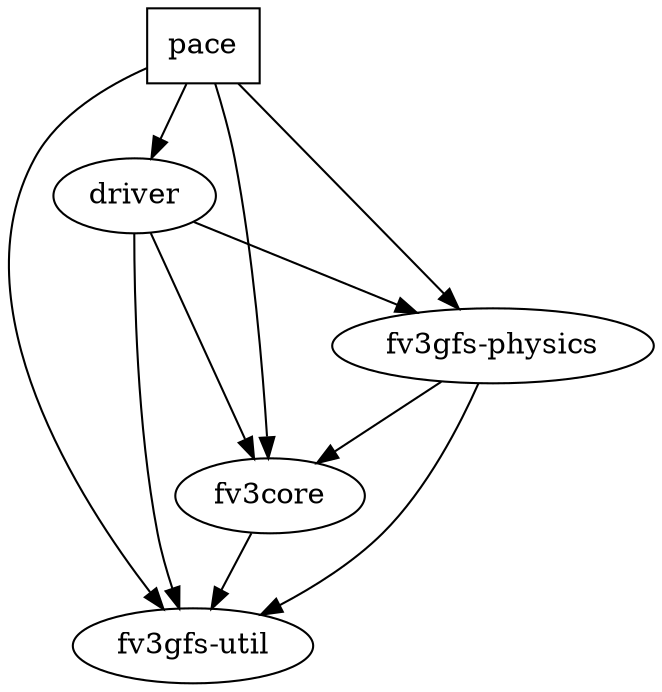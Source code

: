 # this dotfile is used as a reference source for project dependencies
# each folder entry must have a "label" equal to its directory name
#
# If you update this file, please re-generate the svg with `make dependencies.svg`
# and commit it to the repository

digraph {
  pace [shape=box]
  fv3core [shape=oval, label="fv3core"]
  driver [shape=oval, label="driver"]
  physics [shape=oval, label="fv3gfs-physics"]
  util [shape=oval, label="fv3gfs-util"]

  pace -> fv3core
  pace -> physics
  pace -> util
  pace -> driver
  driver -> fv3core
  driver -> physics
  driver -> util
  fv3core -> util
  physics -> util
  physics -> fv3core

}
